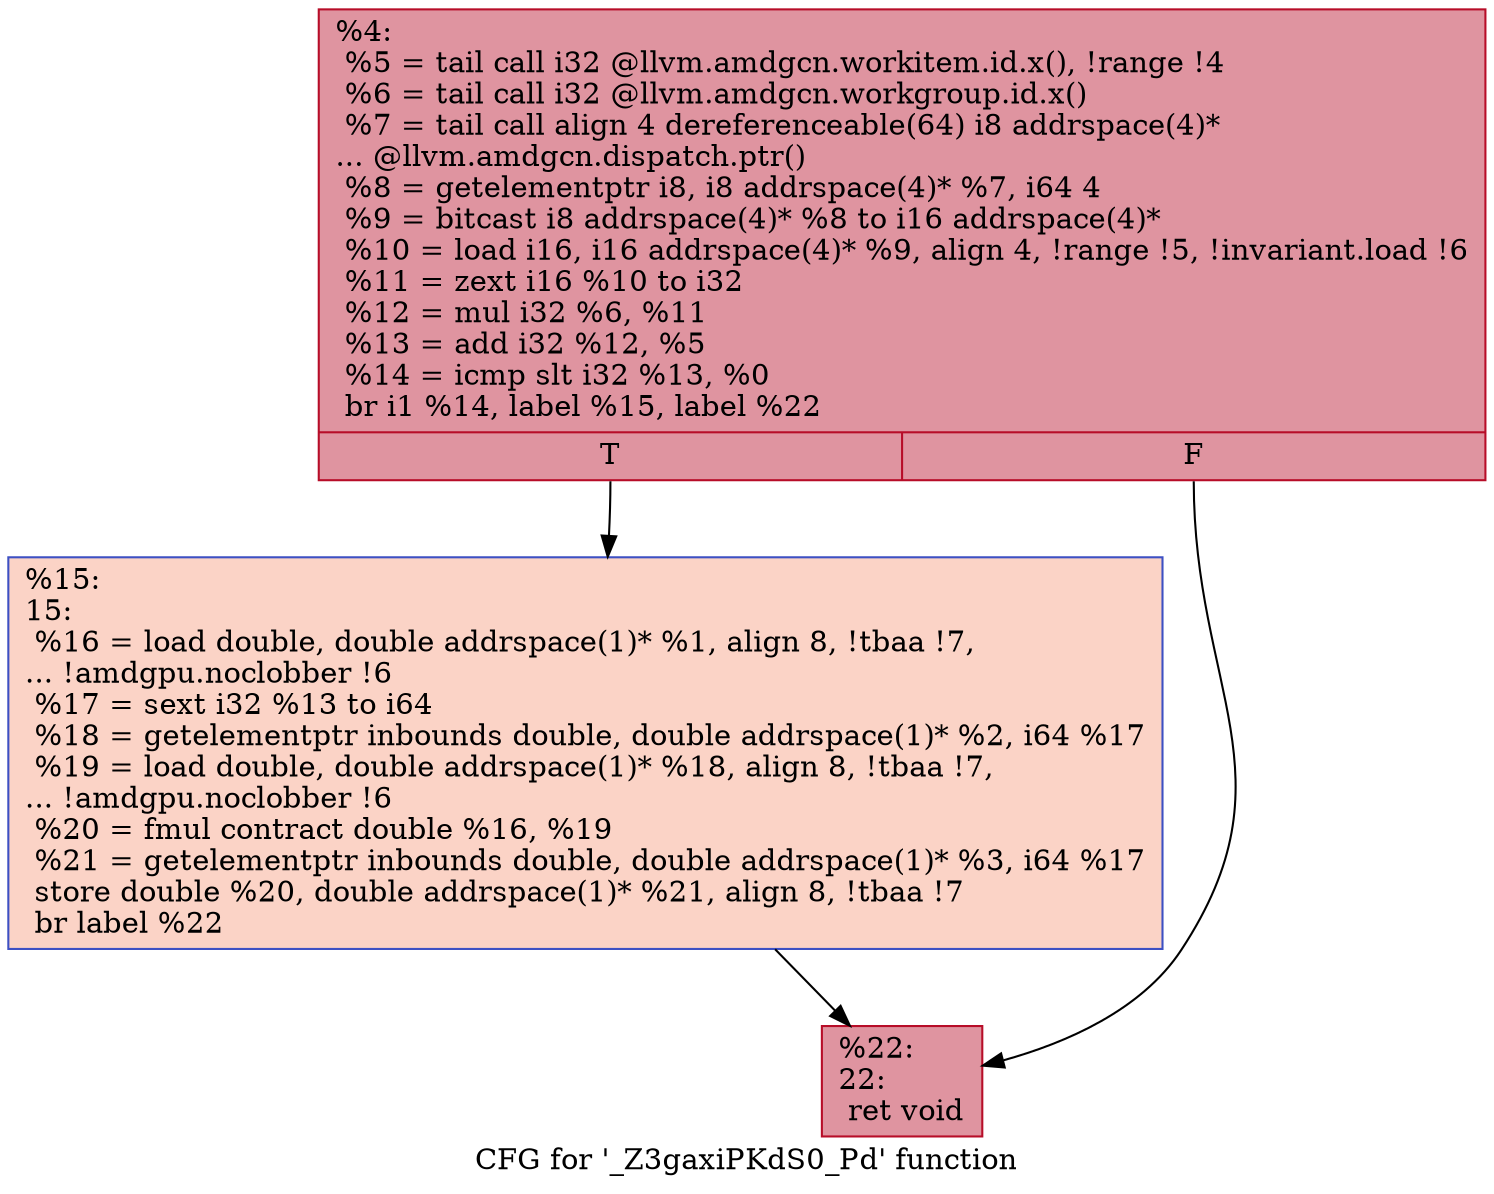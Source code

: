 digraph "CFG for '_Z3gaxiPKdS0_Pd' function" {
	label="CFG for '_Z3gaxiPKdS0_Pd' function";

	Node0x5508070 [shape=record,color="#b70d28ff", style=filled, fillcolor="#b70d2870",label="{%4:\l  %5 = tail call i32 @llvm.amdgcn.workitem.id.x(), !range !4\l  %6 = tail call i32 @llvm.amdgcn.workgroup.id.x()\l  %7 = tail call align 4 dereferenceable(64) i8 addrspace(4)*\l... @llvm.amdgcn.dispatch.ptr()\l  %8 = getelementptr i8, i8 addrspace(4)* %7, i64 4\l  %9 = bitcast i8 addrspace(4)* %8 to i16 addrspace(4)*\l  %10 = load i16, i16 addrspace(4)* %9, align 4, !range !5, !invariant.load !6\l  %11 = zext i16 %10 to i32\l  %12 = mul i32 %6, %11\l  %13 = add i32 %12, %5\l  %14 = icmp slt i32 %13, %0\l  br i1 %14, label %15, label %22\l|{<s0>T|<s1>F}}"];
	Node0x5508070:s0 -> Node0x5508100;
	Node0x5508070:s1 -> Node0x550a010;
	Node0x5508100 [shape=record,color="#3d50c3ff", style=filled, fillcolor="#f59c7d70",label="{%15:\l15:                                               \l  %16 = load double, double addrspace(1)* %1, align 8, !tbaa !7,\l... !amdgpu.noclobber !6\l  %17 = sext i32 %13 to i64\l  %18 = getelementptr inbounds double, double addrspace(1)* %2, i64 %17\l  %19 = load double, double addrspace(1)* %18, align 8, !tbaa !7,\l... !amdgpu.noclobber !6\l  %20 = fmul contract double %16, %19\l  %21 = getelementptr inbounds double, double addrspace(1)* %3, i64 %17\l  store double %20, double addrspace(1)* %21, align 8, !tbaa !7\l  br label %22\l}"];
	Node0x5508100 -> Node0x550a010;
	Node0x550a010 [shape=record,color="#b70d28ff", style=filled, fillcolor="#b70d2870",label="{%22:\l22:                                               \l  ret void\l}"];
}
